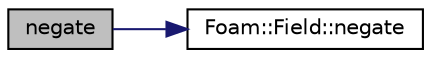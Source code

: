 digraph "negate"
{
  bgcolor="transparent";
  edge [fontname="Helvetica",fontsize="10",labelfontname="Helvetica",labelfontsize="10"];
  node [fontname="Helvetica",fontsize="10",shape=record];
  rankdir="LR";
  Node1671 [label="negate",height=0.2,width=0.4,color="black", fillcolor="grey75", style="filled", fontcolor="black"];
  Node1671 -> Node1672 [color="midnightblue",fontsize="10",style="solid",fontname="Helvetica"];
  Node1672 [label="Foam::Field::negate",height=0.2,width=0.4,color="black",URL="$a27573.html#abcdb1512395327f8236a4f4a4d4ff648",tooltip="Negate this field. "];
}
